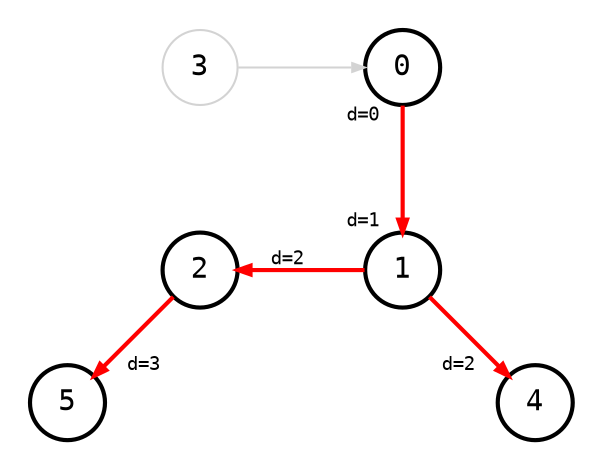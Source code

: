 digraph {
    node [shape=circle, fontname="monospace"];
    edge [arrowsize=0.6, fontname="monospace", fontsize=9];
    layout=circo;
    scale=1.0;
    normalize=true;
    pad=0.2;
    splines=line

    3 [color=lightgray];
    0 [style=bold];
    1 [style=bold];
    2, 4, 5 [style=bold];

    0 -> 1 [style=bold, color=red, headlabel="d=1  ", taillabel="d=0  "];
    3 -> 0 [color=lightgray];
    1 -> 2 [style=bold, color=red, headlabel="   d=2"];
    2 -> 3 [style=invis];
    1 -> 4 [style=bold, color=red, headlabel="d=2   "];
    2 -> 5 [style=bold, color=red, headlabel="   d=3 "];
}